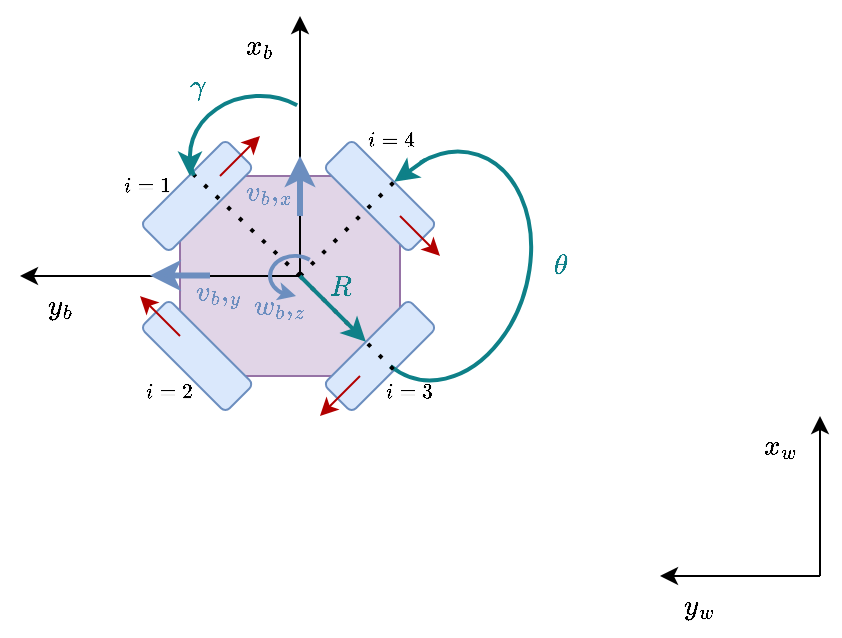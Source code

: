 <mxfile version="26.0.9">
  <diagram name="Page-1" id="oXK_xTiI5W0cO1z_g1WC">
    <mxGraphModel dx="819" dy="479" grid="1" gridSize="10" guides="1" tooltips="1" connect="1" arrows="1" fold="1" page="1" pageScale="1" pageWidth="850" pageHeight="1100" math="1" shadow="0">
      <root>
        <mxCell id="0" />
        <mxCell id="1" parent="0" />
        <mxCell id="rHnyt-oSxQMcdHQplmVE-35" value="" style="whiteSpace=wrap;html=1;shape=mxgraph.basic.octagon2;align=center;verticalAlign=middle;dx=15;fillColor=#e1d5e7;strokeColor=#9673a6;" parent="1" vertex="1">
          <mxGeometry x="360" y="400" width="110" height="100" as="geometry" />
        </mxCell>
        <mxCell id="rHnyt-oSxQMcdHQplmVE-37" value="" style="rounded=1;whiteSpace=wrap;html=1;fillColor=#dae8fc;strokeColor=#6c8ebf;rotation=-45;" parent="1" vertex="1">
          <mxGeometry x="338.54" y="400" width="60" height="20" as="geometry" />
        </mxCell>
        <mxCell id="sCsBJQtOcmWyNvn-6Uza-1" value="" style="endArrow=none;dashed=1;html=1;dashPattern=1 3;strokeWidth=2;rounded=0;exitX=0.167;exitY=0.333;exitDx=0;exitDy=0;exitPerimeter=0;entryX=0.605;entryY=-0.024;entryDx=0;entryDy=0;entryPerimeter=0;" edge="1" parent="1" source="rHnyt-oSxQMcdHQplmVE-77" target="rHnyt-oSxQMcdHQplmVE-37">
          <mxGeometry width="50" height="50" relative="1" as="geometry">
            <mxPoint x="330" y="460" as="sourcePoint" />
            <mxPoint x="360" y="400" as="targetPoint" />
          </mxGeometry>
        </mxCell>
        <mxCell id="ChEq4ZLzQJYhXQesgG-w-1" value="" style="endArrow=classic;html=1;rounded=0;" parent="1" edge="1">
          <mxGeometry width="50" height="50" relative="1" as="geometry">
            <mxPoint x="680" y="600" as="sourcePoint" />
            <mxPoint x="680" y="520" as="targetPoint" />
          </mxGeometry>
        </mxCell>
        <mxCell id="ChEq4ZLzQJYhXQesgG-w-2" value="" style="endArrow=classic;html=1;rounded=0;" parent="1" edge="1">
          <mxGeometry width="50" height="50" relative="1" as="geometry">
            <mxPoint x="680" y="600" as="sourcePoint" />
            <mxPoint x="600" y="600" as="targetPoint" />
          </mxGeometry>
        </mxCell>
        <mxCell id="rHnyt-oSxQMcdHQplmVE-1" value="$$x_w$$" style="text;html=1;align=center;verticalAlign=middle;whiteSpace=wrap;rounded=0;" parent="1" vertex="1">
          <mxGeometry x="630" y="520" width="60" height="30" as="geometry" />
        </mxCell>
        <mxCell id="rHnyt-oSxQMcdHQplmVE-2" value="$$y_w$$" style="text;html=1;align=center;verticalAlign=middle;whiteSpace=wrap;rounded=0;" parent="1" vertex="1">
          <mxGeometry x="590" y="600" width="60" height="30" as="geometry" />
        </mxCell>
        <mxCell id="rHnyt-oSxQMcdHQplmVE-39" value="" style="rounded=1;whiteSpace=wrap;html=1;fillColor=#dae8fc;strokeColor=#6c8ebf;rotation=-45;direction=north;" parent="1" vertex="1">
          <mxGeometry x="450" y="380" width="20" height="60" as="geometry" />
        </mxCell>
        <mxCell id="rHnyt-oSxQMcdHQplmVE-26" value="" style="endArrow=classic;html=1;rounded=0;" parent="1" edge="1">
          <mxGeometry width="50" height="50" relative="1" as="geometry">
            <mxPoint x="420" y="450" as="sourcePoint" />
            <mxPoint x="420" y="320" as="targetPoint" />
          </mxGeometry>
        </mxCell>
        <mxCell id="rHnyt-oSxQMcdHQplmVE-27" value="" style="endArrow=classic;html=1;rounded=0;" parent="1" edge="1">
          <mxGeometry width="50" height="50" relative="1" as="geometry">
            <mxPoint x="420" y="450" as="sourcePoint" />
            <mxPoint x="280" y="450" as="targetPoint" />
          </mxGeometry>
        </mxCell>
        <mxCell id="rHnyt-oSxQMcdHQplmVE-28" value="$$x_b$$" style="text;html=1;align=center;verticalAlign=middle;whiteSpace=wrap;rounded=0;" parent="1" vertex="1">
          <mxGeometry x="370" y="320" width="60" height="30" as="geometry" />
        </mxCell>
        <mxCell id="rHnyt-oSxQMcdHQplmVE-30" value="$$y_b$$" style="text;html=1;align=center;verticalAlign=middle;whiteSpace=wrap;rounded=0;" parent="1" vertex="1">
          <mxGeometry x="270" y="450" width="60" height="30" as="geometry" />
        </mxCell>
        <mxCell id="rHnyt-oSxQMcdHQplmVE-47" value="" style="endArrow=classic;html=1;rounded=0;fillColor=#e51400;strokeColor=#B20000;" parent="1" edge="1">
          <mxGeometry width="50" height="50" relative="1" as="geometry">
            <mxPoint x="470" y="420" as="sourcePoint" />
            <mxPoint x="490" y="440" as="targetPoint" />
          </mxGeometry>
        </mxCell>
        <mxCell id="rHnyt-oSxQMcdHQplmVE-48" value="" style="rounded=1;whiteSpace=wrap;html=1;fillColor=#dae8fc;strokeColor=#6c8ebf;rotation=-225;" parent="1" vertex="1">
          <mxGeometry x="430" y="480" width="60" height="20" as="geometry" />
        </mxCell>
        <mxCell id="rHnyt-oSxQMcdHQplmVE-49" value="" style="endArrow=classic;html=1;rounded=0;fillColor=#e51400;strokeColor=#B20000;" parent="1" edge="1">
          <mxGeometry width="50" height="50" relative="1" as="geometry">
            <mxPoint x="450" y="500" as="sourcePoint" />
            <mxPoint x="430" y="520" as="targetPoint" />
          </mxGeometry>
        </mxCell>
        <mxCell id="rHnyt-oSxQMcdHQplmVE-50" value="" style="endArrow=classic;html=1;rounded=0;fillColor=#e51400;strokeColor=#B20000;" parent="1" edge="1">
          <mxGeometry width="50" height="50" relative="1" as="geometry">
            <mxPoint x="380" y="400" as="sourcePoint" />
            <mxPoint x="400" y="380" as="targetPoint" />
          </mxGeometry>
        </mxCell>
        <mxCell id="rHnyt-oSxQMcdHQplmVE-53" value="" style="rounded=1;whiteSpace=wrap;html=1;fillColor=#dae8fc;strokeColor=#6c8ebf;rotation=-135;" parent="1" vertex="1">
          <mxGeometry x="338.54" y="480" width="60" height="20" as="geometry" />
        </mxCell>
        <mxCell id="rHnyt-oSxQMcdHQplmVE-54" value="" style="endArrow=classic;html=1;rounded=0;fillColor=#e51400;strokeColor=#B20000;" parent="1" edge="1">
          <mxGeometry width="50" height="50" relative="1" as="geometry">
            <mxPoint x="360" y="480" as="sourcePoint" />
            <mxPoint x="340" y="460" as="targetPoint" />
          </mxGeometry>
        </mxCell>
        <mxCell id="rHnyt-oSxQMcdHQplmVE-58" value="" style="verticalLabelPosition=bottom;verticalAlign=top;html=1;shape=mxgraph.basic.arc;startAngle=0.697;endAngle=0.089;strokeWidth=2;fillColor=none;strokeColor=#0e8088;" parent="1" vertex="1">
          <mxGeometry x="365" y="360" width="70" height="60" as="geometry" />
        </mxCell>
        <mxCell id="rHnyt-oSxQMcdHQplmVE-59" value="" style="endArrow=classic;html=1;rounded=0;fillColor=#b1ddf0;strokeColor=#0E8088;strokeWidth=2;exitX=0;exitY=0.54;exitDx=0;exitDy=0;exitPerimeter=0;" parent="1" source="rHnyt-oSxQMcdHQplmVE-58" edge="1">
          <mxGeometry width="50" height="50" relative="1" as="geometry">
            <mxPoint x="360" y="390" as="sourcePoint" />
            <mxPoint x="365" y="400" as="targetPoint" />
          </mxGeometry>
        </mxCell>
        <mxCell id="rHnyt-oSxQMcdHQplmVE-60" value="$$\gamma$$" style="text;html=1;align=center;verticalAlign=middle;whiteSpace=wrap;rounded=0;fontColor=#0E8088;" parent="1" vertex="1">
          <mxGeometry x="339" y="340" width="60" height="30" as="geometry" />
        </mxCell>
        <mxCell id="rHnyt-oSxQMcdHQplmVE-63" value="&lt;font&gt;$$v_b,_x$$&lt;/font&gt;" style="text;html=1;align=center;verticalAlign=middle;whiteSpace=wrap;rounded=0;fontColor=#6C8EBF;fontSize=12;" parent="1" vertex="1">
          <mxGeometry x="385" y="400" width="40" height="15" as="geometry" />
        </mxCell>
        <mxCell id="rHnyt-oSxQMcdHQplmVE-65" value="&lt;font&gt;$$v_b,_y$$&lt;/font&gt;" style="text;html=1;align=center;verticalAlign=middle;whiteSpace=wrap;rounded=0;fontColor=#6C8EBF;fontSize=12;" parent="1" vertex="1">
          <mxGeometry x="358.54" y="450" width="40" height="15" as="geometry" />
        </mxCell>
        <mxCell id="rHnyt-oSxQMcdHQplmVE-69" value="" style="verticalLabelPosition=bottom;verticalAlign=top;shape=mxgraph.basic.arc;startAngle=0.574;endAngle=0.1;noLabel=1;fillColor=none;strokeColor=#6C8EBF;strokeWidth=2;" parent="1" vertex="1">
          <mxGeometry x="405" y="440" width="25" height="20" as="geometry" />
        </mxCell>
        <mxCell id="rHnyt-oSxQMcdHQplmVE-73" value="" style="endArrow=classic;rounded=0;exitX=0.248;exitY=0.91;exitDx=0;exitDy=0;exitPerimeter=0;strokeColor=#6C8EBF;fillColor=#d5e8d4;fontColor=none;noLabel=1;" parent="1" source="rHnyt-oSxQMcdHQplmVE-69" edge="1">
          <mxGeometry width="50" height="50" relative="1" as="geometry">
            <mxPoint x="420" y="490" as="sourcePoint" />
            <mxPoint x="418" y="460" as="targetPoint" />
          </mxGeometry>
        </mxCell>
        <mxCell id="rHnyt-oSxQMcdHQplmVE-77" value="$$R$$" style="text;html=1;align=center;verticalAlign=middle;whiteSpace=wrap;rounded=0;fontColor=#0E8088;" parent="1" vertex="1">
          <mxGeometry x="410" y="440" width="60" height="30" as="geometry" />
        </mxCell>
        <mxCell id="rHnyt-oSxQMcdHQplmVE-78" value="" style="verticalLabelPosition=bottom;verticalAlign=top;html=1;shape=mxgraph.basic.arc;startAngle=0.399;endAngle=0.05;rotation=-165;fillColor=none;strokeColor=#0E8088;strokeWidth=2;" parent="1" vertex="1">
          <mxGeometry x="450" y="386.87" width="84.29" height="116.25" as="geometry" />
        </mxCell>
        <mxCell id="rHnyt-oSxQMcdHQplmVE-80" value="$$\theta$$" style="text;html=1;align=center;verticalAlign=middle;whiteSpace=wrap;rounded=0;fontColor=#0E8088;" parent="1" vertex="1">
          <mxGeometry x="520" y="430" width="60" height="30" as="geometry" />
        </mxCell>
        <mxCell id="xJ0_dUwsu9lpXLYQ-wWM-2" value="" style="endArrow=classic;html=1;rounded=0;strokeColor=#0E8088;entryX=0.5;entryY=1;entryDx=0;entryDy=0;strokeWidth=2;exitX=0.771;exitY=0.921;exitDx=0;exitDy=0;exitPerimeter=0;" parent="1" source="rHnyt-oSxQMcdHQplmVE-78" target="rHnyt-oSxQMcdHQplmVE-39" edge="1">
          <mxGeometry width="50" height="50" relative="1" as="geometry">
            <mxPoint x="480" y="390" as="sourcePoint" />
            <mxPoint x="476" y="420" as="targetPoint" />
          </mxGeometry>
        </mxCell>
        <mxCell id="sCsBJQtOcmWyNvn-6Uza-5" value="" style="endArrow=none;dashed=1;html=1;dashPattern=1 3;strokeWidth=2;rounded=0;" edge="1" parent="1">
          <mxGeometry width="50" height="50" relative="1" as="geometry">
            <mxPoint x="420" y="450" as="sourcePoint" />
            <mxPoint x="470" y="400" as="targetPoint" />
          </mxGeometry>
        </mxCell>
        <mxCell id="sCsBJQtOcmWyNvn-6Uza-3" value="" style="endArrow=none;dashed=1;html=1;dashPattern=1 3;strokeWidth=2;rounded=0;entryX=0.5;entryY=0;entryDx=0;entryDy=0;" edge="1" parent="1" target="rHnyt-oSxQMcdHQplmVE-48">
          <mxGeometry width="50" height="50" relative="1" as="geometry">
            <mxPoint x="420" y="450" as="sourcePoint" />
            <mxPoint x="580" y="500" as="targetPoint" />
          </mxGeometry>
        </mxCell>
        <mxCell id="rHnyt-oSxQMcdHQplmVE-76" value="" style="endArrow=classic;html=1;rounded=0;entryX=0.5;entryY=1;entryDx=0;entryDy=0;strokeColor=#0E8088;strokeWidth=2;" parent="1" target="rHnyt-oSxQMcdHQplmVE-48" edge="1">
          <mxGeometry width="50" height="50" relative="1" as="geometry">
            <mxPoint x="420" y="450" as="sourcePoint" />
            <mxPoint x="470" y="420" as="targetPoint" />
          </mxGeometry>
        </mxCell>
        <mxCell id="rHnyt-oSxQMcdHQplmVE-75" value="&lt;font&gt;$$w_b,_z$$&lt;/font&gt;" style="text;html=1;align=center;verticalAlign=middle;whiteSpace=wrap;rounded=0;fontColor=#6C8EBF;fontSize=12;" parent="1" vertex="1">
          <mxGeometry x="390" y="457.5" width="40" height="15" as="geometry" />
        </mxCell>
        <mxCell id="sCsBJQtOcmWyNvn-6Uza-7" value="" style="endArrow=classic;html=1;rounded=0;strokeWidth=3;strokeColor=#6C8EBF;" edge="1" parent="1">
          <mxGeometry width="50" height="50" relative="1" as="geometry">
            <mxPoint x="375" y="449.71" as="sourcePoint" />
            <mxPoint x="345" y="449.71" as="targetPoint" />
          </mxGeometry>
        </mxCell>
        <mxCell id="sCsBJQtOcmWyNvn-6Uza-9" value="" style="endArrow=classic;html=1;rounded=0;strokeWidth=3;strokeColor=#6C8EBF;" edge="1" parent="1">
          <mxGeometry width="50" height="50" relative="1" as="geometry">
            <mxPoint x="420" y="420" as="sourcePoint" />
            <mxPoint x="420" y="390" as="targetPoint" />
          </mxGeometry>
        </mxCell>
        <mxCell id="sCsBJQtOcmWyNvn-6Uza-11" value="$$i=1$$" style="text;html=1;align=center;verticalAlign=middle;whiteSpace=wrap;rounded=0;fontSize=9;" vertex="1" parent="1">
          <mxGeometry x="327.54" y="400" width="31" height="10" as="geometry" />
        </mxCell>
        <mxCell id="sCsBJQtOcmWyNvn-6Uza-12" value="$$i=2$$" style="text;html=1;align=center;verticalAlign=middle;whiteSpace=wrap;rounded=0;fontSize=9;" vertex="1" parent="1">
          <mxGeometry x="339" y="503.12" width="31" height="10" as="geometry" />
        </mxCell>
        <mxCell id="sCsBJQtOcmWyNvn-6Uza-14" value="$$i=3$$" style="text;html=1;align=center;verticalAlign=middle;whiteSpace=wrap;rounded=0;fontSize=9;" vertex="1" parent="1">
          <mxGeometry x="459" y="503.12" width="31" height="10" as="geometry" />
        </mxCell>
        <mxCell id="sCsBJQtOcmWyNvn-6Uza-16" value="$$i=4$$" style="text;html=1;align=center;verticalAlign=middle;whiteSpace=wrap;rounded=0;fontSize=9;" vertex="1" parent="1">
          <mxGeometry x="450" y="376.87" width="31" height="10" as="geometry" />
        </mxCell>
      </root>
    </mxGraphModel>
  </diagram>
</mxfile>
